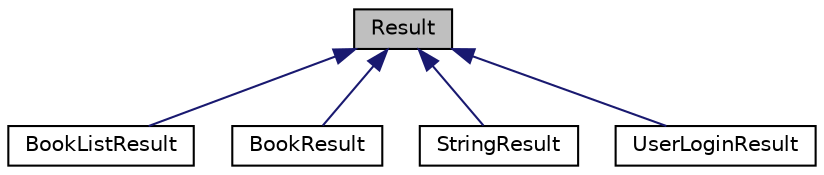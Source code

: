 digraph "Result"
{
  edge [fontname="Helvetica",fontsize="10",labelfontname="Helvetica",labelfontsize="10"];
  node [fontname="Helvetica",fontsize="10",shape=record];
  Node0 [label="Result",height=0.2,width=0.4,color="black", fillcolor="grey75", style="filled", fontcolor="black"];
  Node0 -> Node1 [dir="back",color="midnightblue",fontsize="10",style="solid",fontname="Helvetica"];
  Node1 [label="BookListResult",height=0.2,width=0.4,color="black", fillcolor="white", style="filled",URL="$de/d36/classBookListResult.html"];
  Node0 -> Node2 [dir="back",color="midnightblue",fontsize="10",style="solid",fontname="Helvetica"];
  Node2 [label="BookResult",height=0.2,width=0.4,color="black", fillcolor="white", style="filled",URL="$d1/dff/classBookResult.html"];
  Node0 -> Node3 [dir="back",color="midnightblue",fontsize="10",style="solid",fontname="Helvetica"];
  Node3 [label="StringResult",height=0.2,width=0.4,color="black", fillcolor="white", style="filled",URL="$df/d83/classStringResult.html"];
  Node0 -> Node4 [dir="back",color="midnightblue",fontsize="10",style="solid",fontname="Helvetica"];
  Node4 [label="UserLoginResult",height=0.2,width=0.4,color="black", fillcolor="white", style="filled",URL="$da/d3b/classUserLoginResult.html"];
}
